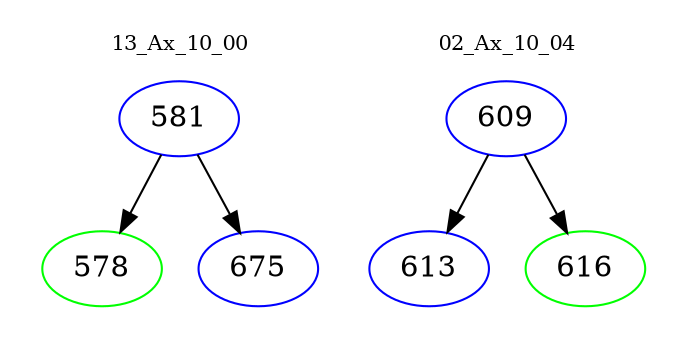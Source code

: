 digraph{
subgraph cluster_0 {
color = white
label = "13_Ax_10_00";
fontsize=10;
T0_581 [label="581", color="blue"]
T0_581 -> T0_578 [color="black"]
T0_578 [label="578", color="green"]
T0_581 -> T0_675 [color="black"]
T0_675 [label="675", color="blue"]
}
subgraph cluster_1 {
color = white
label = "02_Ax_10_04";
fontsize=10;
T1_609 [label="609", color="blue"]
T1_609 -> T1_613 [color="black"]
T1_613 [label="613", color="blue"]
T1_609 -> T1_616 [color="black"]
T1_616 [label="616", color="green"]
}
}

